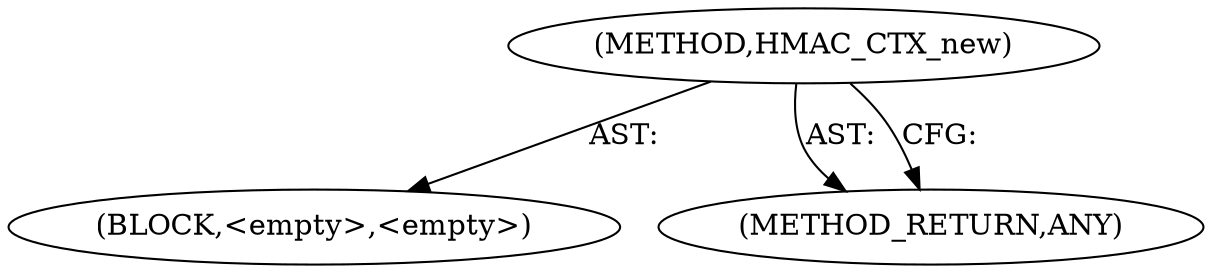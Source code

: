 digraph "HMAC_CTX_new" {  
"389" [label = <(METHOD,HMAC_CTX_new)> ]
"390" [label = <(BLOCK,&lt;empty&gt;,&lt;empty&gt;)> ]
"391" [label = <(METHOD_RETURN,ANY)> ]
  "389" -> "390"  [ label = "AST: "] 
  "389" -> "391"  [ label = "AST: "] 
  "389" -> "391"  [ label = "CFG: "] 
}
